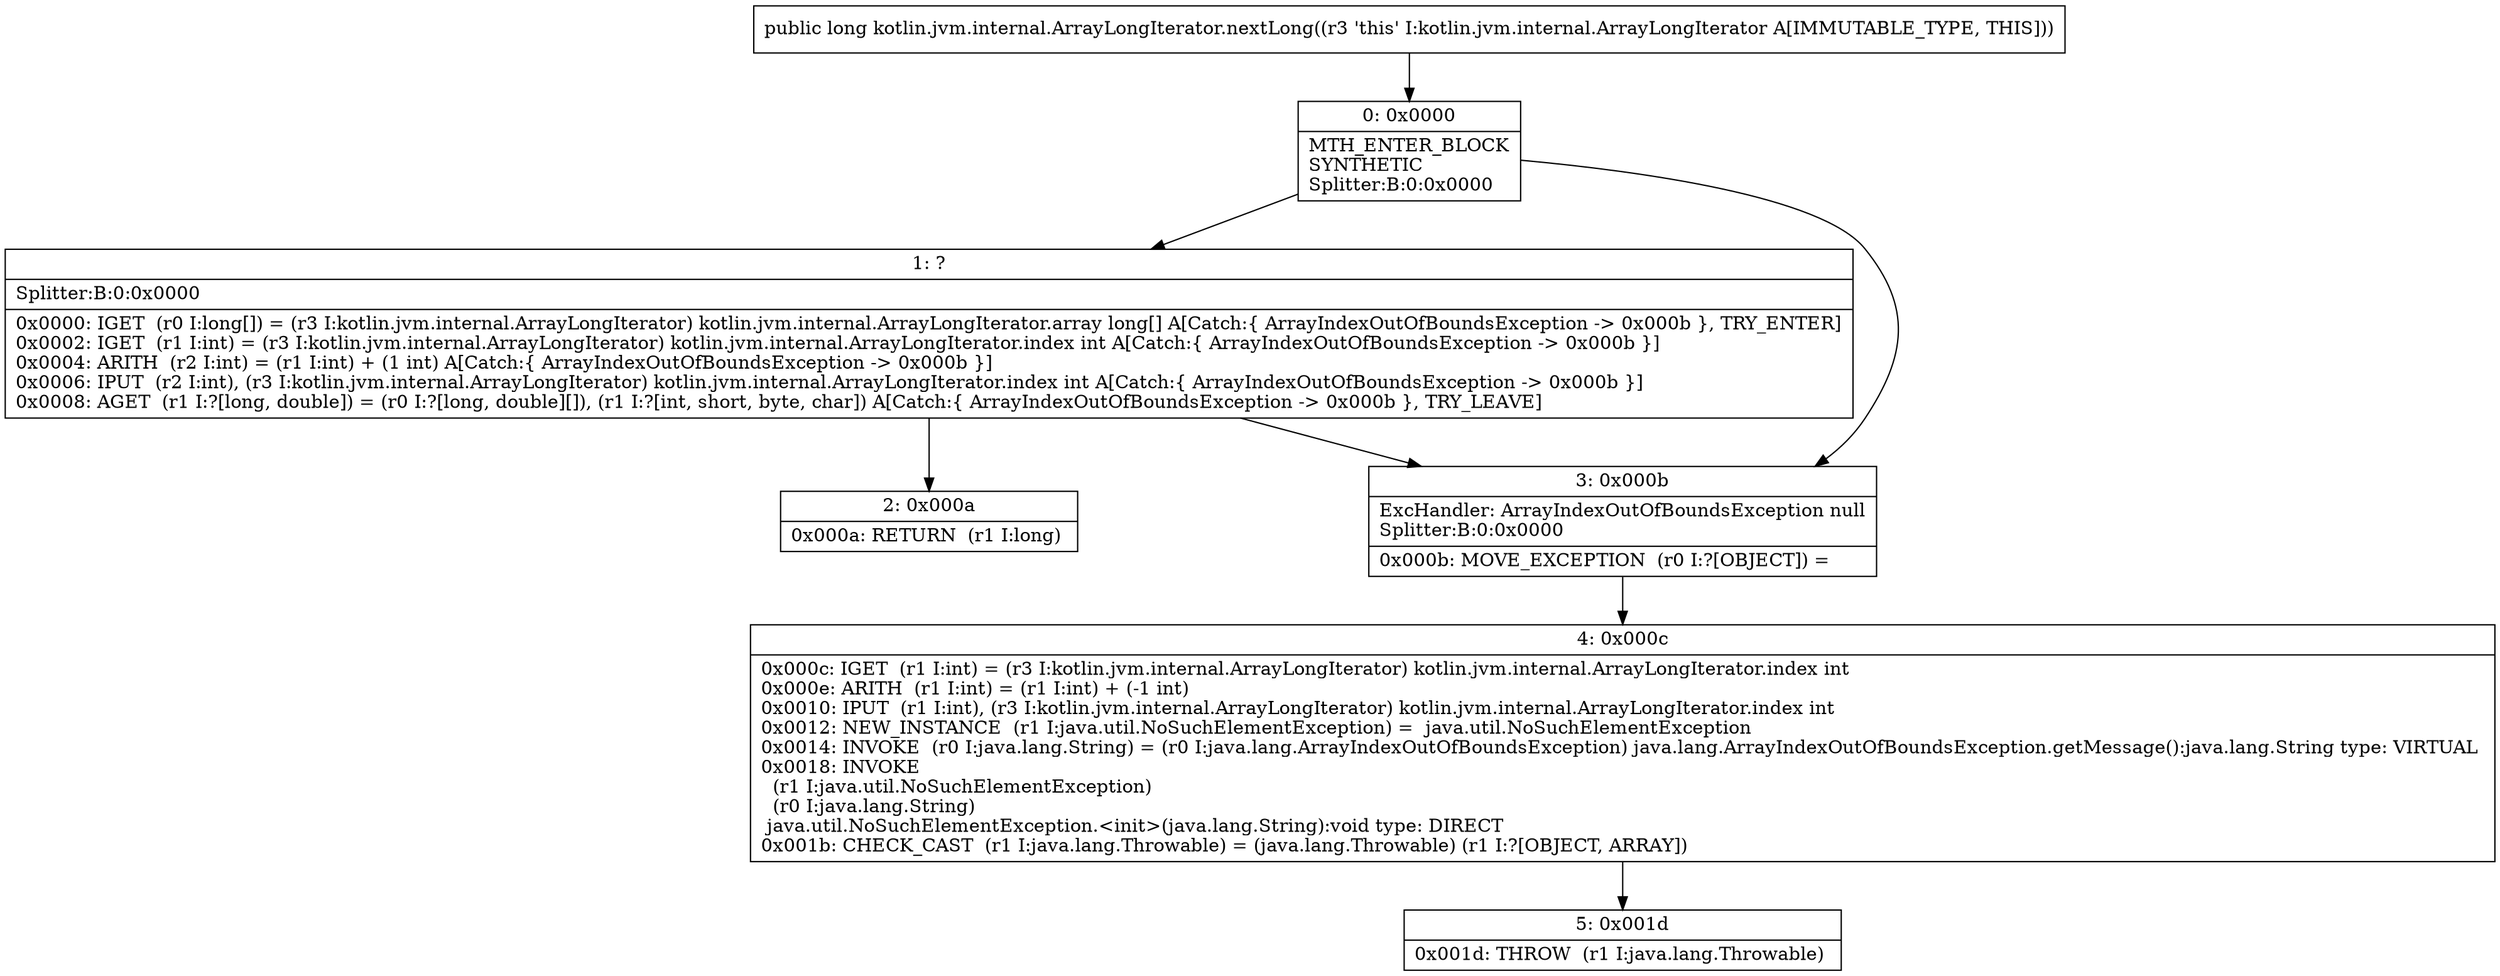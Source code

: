 digraph "CFG forkotlin.jvm.internal.ArrayLongIterator.nextLong()J" {
Node_0 [shape=record,label="{0\:\ 0x0000|MTH_ENTER_BLOCK\lSYNTHETIC\lSplitter:B:0:0x0000\l}"];
Node_1 [shape=record,label="{1\:\ ?|Splitter:B:0:0x0000\l|0x0000: IGET  (r0 I:long[]) = (r3 I:kotlin.jvm.internal.ArrayLongIterator) kotlin.jvm.internal.ArrayLongIterator.array long[] A[Catch:\{ ArrayIndexOutOfBoundsException \-\> 0x000b \}, TRY_ENTER]\l0x0002: IGET  (r1 I:int) = (r3 I:kotlin.jvm.internal.ArrayLongIterator) kotlin.jvm.internal.ArrayLongIterator.index int A[Catch:\{ ArrayIndexOutOfBoundsException \-\> 0x000b \}]\l0x0004: ARITH  (r2 I:int) = (r1 I:int) + (1 int) A[Catch:\{ ArrayIndexOutOfBoundsException \-\> 0x000b \}]\l0x0006: IPUT  (r2 I:int), (r3 I:kotlin.jvm.internal.ArrayLongIterator) kotlin.jvm.internal.ArrayLongIterator.index int A[Catch:\{ ArrayIndexOutOfBoundsException \-\> 0x000b \}]\l0x0008: AGET  (r1 I:?[long, double]) = (r0 I:?[long, double][]), (r1 I:?[int, short, byte, char]) A[Catch:\{ ArrayIndexOutOfBoundsException \-\> 0x000b \}, TRY_LEAVE]\l}"];
Node_2 [shape=record,label="{2\:\ 0x000a|0x000a: RETURN  (r1 I:long) \l}"];
Node_3 [shape=record,label="{3\:\ 0x000b|ExcHandler: ArrayIndexOutOfBoundsException null\lSplitter:B:0:0x0000\l|0x000b: MOVE_EXCEPTION  (r0 I:?[OBJECT]) =  \l}"];
Node_4 [shape=record,label="{4\:\ 0x000c|0x000c: IGET  (r1 I:int) = (r3 I:kotlin.jvm.internal.ArrayLongIterator) kotlin.jvm.internal.ArrayLongIterator.index int \l0x000e: ARITH  (r1 I:int) = (r1 I:int) + (\-1 int) \l0x0010: IPUT  (r1 I:int), (r3 I:kotlin.jvm.internal.ArrayLongIterator) kotlin.jvm.internal.ArrayLongIterator.index int \l0x0012: NEW_INSTANCE  (r1 I:java.util.NoSuchElementException) =  java.util.NoSuchElementException \l0x0014: INVOKE  (r0 I:java.lang.String) = (r0 I:java.lang.ArrayIndexOutOfBoundsException) java.lang.ArrayIndexOutOfBoundsException.getMessage():java.lang.String type: VIRTUAL \l0x0018: INVOKE  \l  (r1 I:java.util.NoSuchElementException)\l  (r0 I:java.lang.String)\l java.util.NoSuchElementException.\<init\>(java.lang.String):void type: DIRECT \l0x001b: CHECK_CAST  (r1 I:java.lang.Throwable) = (java.lang.Throwable) (r1 I:?[OBJECT, ARRAY]) \l}"];
Node_5 [shape=record,label="{5\:\ 0x001d|0x001d: THROW  (r1 I:java.lang.Throwable) \l}"];
MethodNode[shape=record,label="{public long kotlin.jvm.internal.ArrayLongIterator.nextLong((r3 'this' I:kotlin.jvm.internal.ArrayLongIterator A[IMMUTABLE_TYPE, THIS])) }"];
MethodNode -> Node_0;
Node_0 -> Node_1;
Node_0 -> Node_3;
Node_1 -> Node_2;
Node_1 -> Node_3;
Node_3 -> Node_4;
Node_4 -> Node_5;
}

